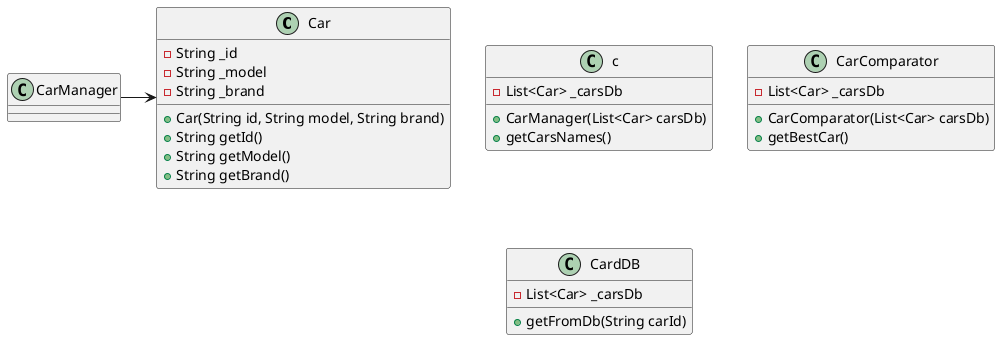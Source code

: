@startuml
class Car{
    - String _id
    - String _model
    - String _brand
    + Car(String id, String model, String brand)
    + String getId()
    + String getModel()
    + String getBrand()
}

class c{
    - List<Car> _carsDb
    + CarManager(List<Car> carsDb)
    + getCarsNames()
}

class CarComparator{
    - List<Car> _carsDb
    + CarComparator(List<Car> carsDb)
    + getBestCar()
}

class CardDB{
    - List<Car> _carsDb
    + getFromDb(String carId)
}

CarManager -> Car

@enduml